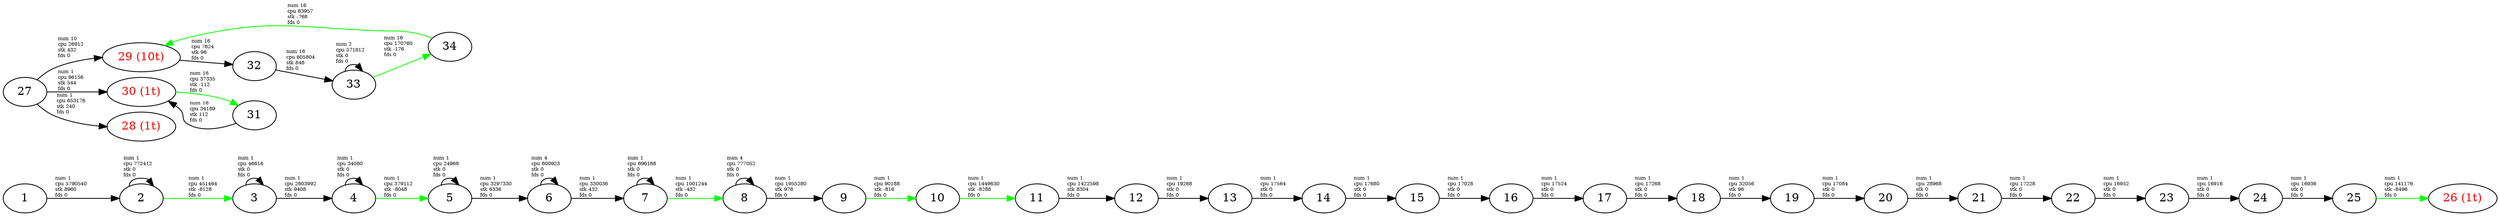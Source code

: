 
// blocking graph dump - create graph with dot -Tgif -oOUTFILE INFILE
digraph foo {
  ratio=compress
  margin="0,0"
  nodesep=0.1
  ranksep=0.001
  rankdir=LR
  ordering=out
  edge [fontsize="6"]

   24
   28     [label="\N (1t)" fontcolor="red"]
   15
   17
   27
   34
    9
   14
   26     [label="\N (1t)" fontcolor="red"]
    6
   19
   29     [label="\N (10t)" fontcolor="red"]
   13
    5
   23
    1
    4
    3
    7
   22
   18
   25
   33
   21
    2
   10
   20
    8
   11
   30     [label="\N (1t)" fontcolor="red"]
   12
   16
   32
   31

   24 ->  25     [ label = " num 1     \l cpu 16936     \l stk 0     \l fds 0     \l"  ]
   15 ->  16     [ label = " num 1     \l cpu 17028     \l stk 0     \l fds 0     \l"  ]
   17 ->  18     [ label = " num 1     \l cpu 17268     \l stk 0     \l fds 0     \l"  ]
   27 ->  29     [ label = " num 10     \l cpu 26912     \l stk 432     \l fds 0     \l"  ]
   27 ->  30     [ label = " num 1     \l cpu 96156     \l stk 544     \l fds 0     \l"  ]
   27 ->  28     [ label = " num 1     \l cpu 653176     \l stk 240     \l fds 0     \l"  ]
   34 ->  29     [ label = " num 16     \l cpu 63957     \l stk -768     \l fds 0     \l"  color=green ]
    9 ->  10     [ label = " num 1     \l cpu 90188     \l stk -816     \l fds 0     \l"  color=green ]
   14 ->  15     [ label = " num 1     \l cpu 17680     \l stk 0     \l fds 0     \l"  ]
    6 ->   7     [ label = " num 1     \l cpu 330036     \l stk 432     \l fds 0     \l"  ]
    6 ->   6     [ label = " num 4     \l cpu 800923     \l stk 0     \l fds 0     \l"  ]
   19 ->  20     [ label = " num 1     \l cpu 17084     \l stk 0     \l fds 0     \l"  ]
   29 ->  32     [ label = " num 16     \l cpu 7624     \l stk 96     \l fds 0     \l"  ]
   13 ->  14     [ label = " num 1     \l cpu 17564     \l stk 0     \l fds 0     \l"  ]
    5 ->   5     [ label = " num 1     \l cpu 24968     \l stk 0     \l fds 0     \l"  ]
    5 ->   6     [ label = " num 1     \l cpu 3297330     \l stk 6336     \l fds 0     \l"  ]
   23 ->  24     [ label = " num 1     \l cpu 16916     \l stk 0     \l fds 0     \l"  ]
    1 ->   2     [ label = " num 1     \l cpu 5790540     \l stk 8960     \l fds 0     \l"  ]
    4 ->   5     [ label = " num 1     \l cpu 379112     \l stk -8048     \l fds 0     \l"  color=green ]
    4 ->   4     [ label = " num 1     \l cpu 34080     \l stk 0     \l fds 0     \l"  ]
    3 ->   3     [ label = " num 1     \l cpu 46616     \l stk 0     \l fds 0     \l"  ]
    3 ->   4     [ label = " num 1     \l cpu 2603992     \l stk 9408     \l fds 0     \l"  ]
    7 ->   7     [ label = " num 1     \l cpu 696168     \l stk 0     \l fds 0     \l"  ]
    7 ->   8     [ label = " num 1     \l cpu 1001244     \l stk -432     \l fds 0     \l"  color=green ]
   22 ->  23     [ label = " num 1     \l cpu 16952     \l stk 0     \l fds 0     \l"  ]
   18 ->  19     [ label = " num 1     \l cpu 32056     \l stk 96     \l fds 0     \l"  ]
   25 ->  26     [ label = " num 1     \l cpu 141176     \l stk -8496     \l fds 0     \l"  color=green ]
   33 ->  33     [ label = " num 2     \l cpu 571812     \l stk 0     \l fds 0     \l"  ]
   33 ->  34     [ label = " num 16     \l cpu 170760     \l stk -176     \l fds 0     \l"  color=green ]
   21 ->  22     [ label = " num 1     \l cpu 17228     \l stk 0     \l fds 0     \l"  ]
    2 ->   3     [ label = " num 1     \l cpu 451464     \l stk -8128     \l fds 0     \l"  color=green ]
    2 ->   2     [ label = " num 1     \l cpu 772412     \l stk 0     \l fds 0     \l"  ]
   10 ->  11     [ label = " num 1     \l cpu 1449630     \l stk -8288     \l fds 0     \l"  color=green ]
   20 ->  21     [ label = " num 1     \l cpu 28968     \l stk 0     \l fds 0     \l"  ]
    8 ->   8     [ label = " num 4     \l cpu 777052     \l stk 0     \l fds 0     \l"  ]
    8 ->   9     [ label = " num 1     \l cpu 1955280     \l stk 976     \l fds 0     \l"  ]
   11 ->  12     [ label = " num 1     \l cpu 1422598     \l stk 8304     \l fds 0     \l"  ]
   30 ->  31     [ label = " num 16     \l cpu 37335     \l stk -112     \l fds 0     \l"  color=green ]
   12 ->  13     [ label = " num 1     \l cpu 19268     \l stk 0     \l fds 0     \l"  ]
   16 ->  17     [ label = " num 1     \l cpu 17524     \l stk 0     \l fds 0     \l"  ]
   32 ->  33     [ label = " num 16     \l cpu 605804     \l stk 848     \l fds 0     \l"  ]
   31 ->  30     [ label = " num 16     \l cpu 34189     \l stk 112     \l fds 0     \l"  ]
}

